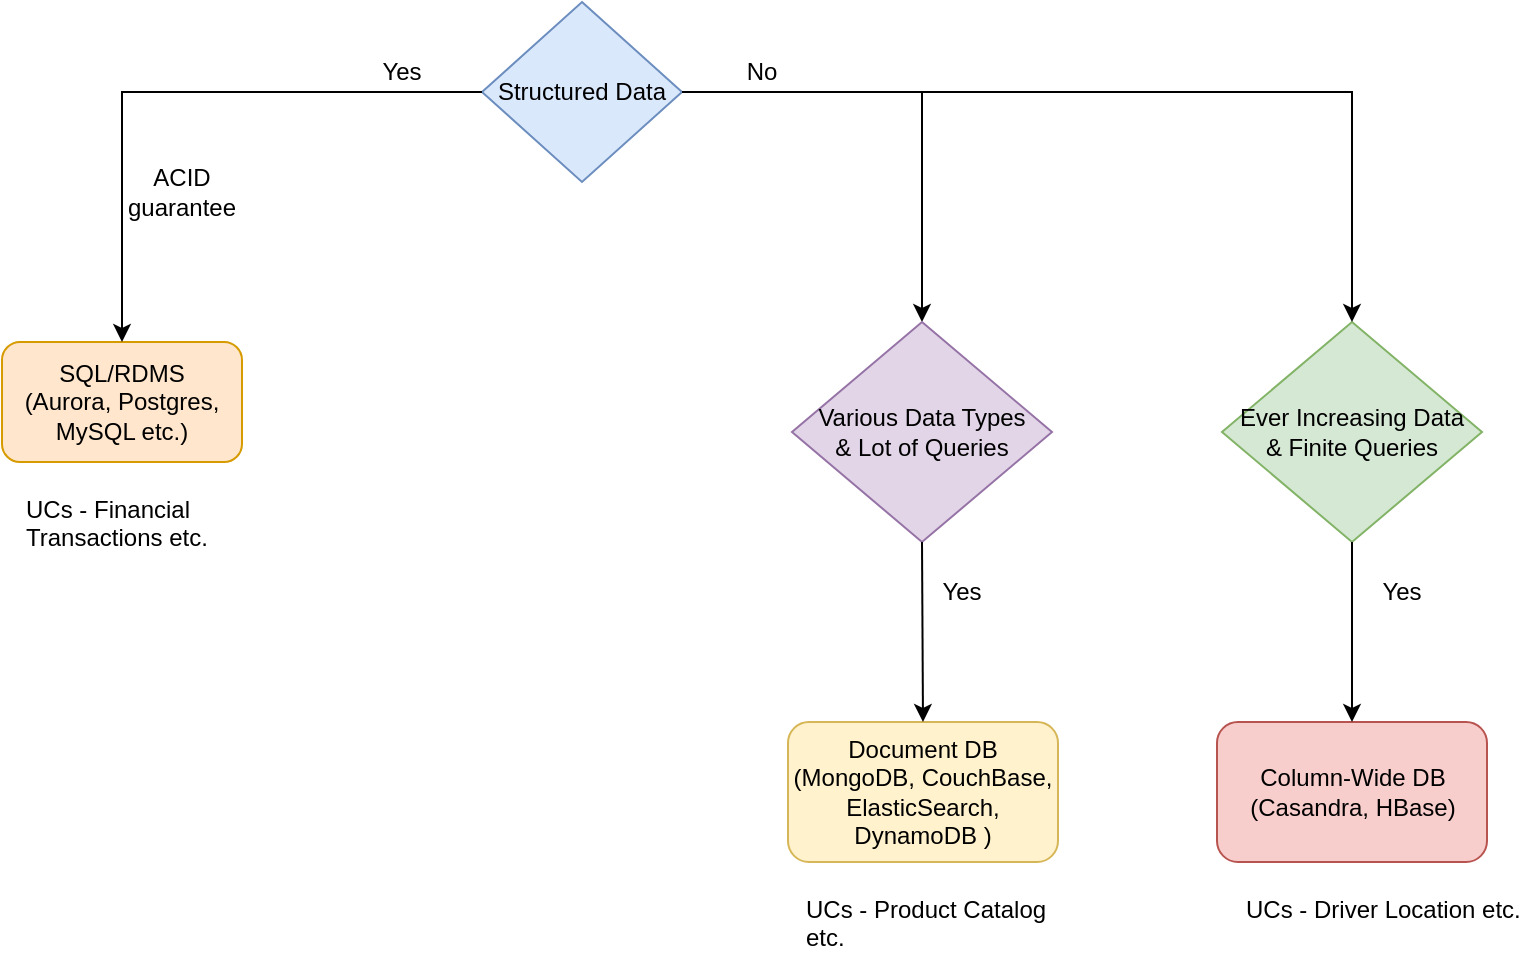 <mxfile version="20.3.6" type="github">
  <diagram id="WJcpJdLpVQAO5bj-L5qH" name="Page-1">
    <mxGraphModel dx="946" dy="526" grid="1" gridSize="10" guides="1" tooltips="1" connect="1" arrows="1" fold="1" page="1" pageScale="1" pageWidth="850" pageHeight="1100" math="0" shadow="0">
      <root>
        <mxCell id="0" />
        <mxCell id="1" parent="0" />
        <mxCell id="1aiNwclXw_bC3SveTIxH-3" value="Structured Data" style="rhombus;whiteSpace=wrap;html=1;fillColor=#dae8fc;strokeColor=#6c8ebf;" vertex="1" parent="1">
          <mxGeometry x="400" y="70" width="100" height="90" as="geometry" />
        </mxCell>
        <mxCell id="1aiNwclXw_bC3SveTIxH-4" value="&lt;div&gt;SQL/RDMS &lt;br&gt;&lt;/div&gt;&lt;div&gt;(Aurora, Postgres, MySQL etc.)&lt;br&gt;&lt;/div&gt;" style="rounded=1;whiteSpace=wrap;html=1;fillColor=#ffe6cc;strokeColor=#d79b00;" vertex="1" parent="1">
          <mxGeometry x="160" y="240" width="120" height="60" as="geometry" />
        </mxCell>
        <mxCell id="1aiNwclXw_bC3SveTIxH-7" value="" style="endArrow=classic;html=1;rounded=0;exitX=0;exitY=0.5;exitDx=0;exitDy=0;entryX=0.5;entryY=0;entryDx=0;entryDy=0;edgeStyle=orthogonalEdgeStyle;" edge="1" parent="1" source="1aiNwclXw_bC3SveTIxH-3" target="1aiNwclXw_bC3SveTIxH-4">
          <mxGeometry width="50" height="50" relative="1" as="geometry">
            <mxPoint x="400" y="340" as="sourcePoint" />
            <mxPoint x="450" y="290" as="targetPoint" />
          </mxGeometry>
        </mxCell>
        <mxCell id="1aiNwclXw_bC3SveTIxH-8" value="ACID guarantee" style="text;html=1;strokeColor=none;fillColor=none;align=center;verticalAlign=middle;whiteSpace=wrap;rounded=0;" vertex="1" parent="1">
          <mxGeometry x="220" y="150" width="60" height="30" as="geometry" />
        </mxCell>
        <mxCell id="1aiNwclXw_bC3SveTIxH-9" value="Yes" style="text;html=1;strokeColor=none;fillColor=none;align=center;verticalAlign=middle;whiteSpace=wrap;rounded=0;" vertex="1" parent="1">
          <mxGeometry x="330" y="90" width="60" height="30" as="geometry" />
        </mxCell>
        <mxCell id="1aiNwclXw_bC3SveTIxH-10" value="&lt;div&gt;Document DB&lt;/div&gt;&lt;div&gt;(MongoDB, CouchBase, ElasticSearch, DynamoDB )&lt;br&gt;&lt;/div&gt;" style="rounded=1;whiteSpace=wrap;html=1;fillColor=#fff2cc;strokeColor=#d6b656;" vertex="1" parent="1">
          <mxGeometry x="553" y="430" width="135" height="70" as="geometry" />
        </mxCell>
        <mxCell id="1aiNwclXw_bC3SveTIxH-11" value="" style="endArrow=classic;html=1;rounded=0;exitX=1;exitY=0.5;exitDx=0;exitDy=0;edgeStyle=orthogonalEdgeStyle;entryX=0.5;entryY=0;entryDx=0;entryDy=0;" edge="1" parent="1" source="1aiNwclXw_bC3SveTIxH-3" target="1aiNwclXw_bC3SveTIxH-14">
          <mxGeometry width="50" height="50" relative="1" as="geometry">
            <mxPoint x="530" y="340" as="sourcePoint" />
            <mxPoint x="620" y="230" as="targetPoint" />
          </mxGeometry>
        </mxCell>
        <mxCell id="1aiNwclXw_bC3SveTIxH-14" value="&lt;div&gt;Various Data Types&lt;/div&gt;&lt;div&gt;&amp;amp; Lot of Queries&lt;/div&gt;" style="rhombus;whiteSpace=wrap;html=1;fillColor=#e1d5e7;strokeColor=#9673a6;" vertex="1" parent="1">
          <mxGeometry x="555" y="230" width="130" height="110" as="geometry" />
        </mxCell>
        <mxCell id="1aiNwclXw_bC3SveTIxH-15" value="" style="endArrow=classic;html=1;rounded=0;exitX=0.5;exitY=1;exitDx=0;exitDy=0;entryX=0.5;entryY=0;entryDx=0;entryDy=0;" edge="1" parent="1" source="1aiNwclXw_bC3SveTIxH-14" target="1aiNwclXw_bC3SveTIxH-10">
          <mxGeometry width="50" height="50" relative="1" as="geometry">
            <mxPoint x="430" y="340" as="sourcePoint" />
            <mxPoint x="623" y="440" as="targetPoint" />
          </mxGeometry>
        </mxCell>
        <mxCell id="1aiNwclXw_bC3SveTIxH-16" value="Yes" style="text;html=1;strokeColor=none;fillColor=none;align=center;verticalAlign=middle;whiteSpace=wrap;rounded=0;" vertex="1" parent="1">
          <mxGeometry x="610" y="350" width="60" height="30" as="geometry" />
        </mxCell>
        <mxCell id="1aiNwclXw_bC3SveTIxH-17" value="&lt;div&gt;Ever Increasing Data&lt;/div&gt;&lt;div&gt;&amp;amp; Finite Queries&lt;br&gt; &lt;/div&gt;" style="rhombus;whiteSpace=wrap;html=1;fillColor=#d5e8d4;strokeColor=#82b366;" vertex="1" parent="1">
          <mxGeometry x="770" y="230" width="130" height="110" as="geometry" />
        </mxCell>
        <mxCell id="1aiNwclXw_bC3SveTIxH-18" value="UCs - Product Catalog etc." style="text;whiteSpace=wrap;html=1;" vertex="1" parent="1">
          <mxGeometry x="560" y="510" width="140" height="40" as="geometry" />
        </mxCell>
        <mxCell id="1aiNwclXw_bC3SveTIxH-19" value="UCs - Financial Transactions etc. " style="text;whiteSpace=wrap;html=1;" vertex="1" parent="1">
          <mxGeometry x="170" y="310" width="150" height="40" as="geometry" />
        </mxCell>
        <mxCell id="1aiNwclXw_bC3SveTIxH-20" value="" style="endArrow=classic;html=1;rounded=0;exitX=1;exitY=0.5;exitDx=0;exitDy=0;entryX=0.5;entryY=0;entryDx=0;entryDy=0;edgeStyle=orthogonalEdgeStyle;" edge="1" parent="1" source="1aiNwclXw_bC3SveTIxH-3" target="1aiNwclXw_bC3SveTIxH-17">
          <mxGeometry width="50" height="50" relative="1" as="geometry">
            <mxPoint x="430" y="390" as="sourcePoint" />
            <mxPoint x="480" y="340" as="targetPoint" />
          </mxGeometry>
        </mxCell>
        <mxCell id="1aiNwclXw_bC3SveTIxH-21" value="&lt;div&gt;Column-Wide DB&lt;br&gt;&lt;/div&gt;&lt;div&gt;(Casandra, HBase)&lt;br&gt;&lt;/div&gt;" style="rounded=1;whiteSpace=wrap;html=1;fillColor=#f8cecc;strokeColor=#b85450;" vertex="1" parent="1">
          <mxGeometry x="767.5" y="430" width="135" height="70" as="geometry" />
        </mxCell>
        <mxCell id="1aiNwclXw_bC3SveTIxH-22" value="" style="endArrow=classic;html=1;rounded=0;exitX=0.5;exitY=1;exitDx=0;exitDy=0;entryX=0.5;entryY=0;entryDx=0;entryDy=0;" edge="1" parent="1" source="1aiNwclXw_bC3SveTIxH-17" target="1aiNwclXw_bC3SveTIxH-21">
          <mxGeometry width="50" height="50" relative="1" as="geometry">
            <mxPoint x="430" y="390" as="sourcePoint" />
            <mxPoint x="480" y="340" as="targetPoint" />
          </mxGeometry>
        </mxCell>
        <mxCell id="1aiNwclXw_bC3SveTIxH-23" value="Yes" style="text;html=1;strokeColor=none;fillColor=none;align=center;verticalAlign=middle;whiteSpace=wrap;rounded=0;" vertex="1" parent="1">
          <mxGeometry x="830" y="350" width="60" height="30" as="geometry" />
        </mxCell>
        <mxCell id="1aiNwclXw_bC3SveTIxH-24" value="No" style="text;html=1;strokeColor=none;fillColor=none;align=center;verticalAlign=middle;whiteSpace=wrap;rounded=0;" vertex="1" parent="1">
          <mxGeometry x="510" y="90" width="60" height="30" as="geometry" />
        </mxCell>
        <mxCell id="1aiNwclXw_bC3SveTIxH-25" value="UCs - Driver Location etc." style="text;whiteSpace=wrap;html=1;" vertex="1" parent="1">
          <mxGeometry x="780" y="510" width="140" height="40" as="geometry" />
        </mxCell>
      </root>
    </mxGraphModel>
  </diagram>
</mxfile>
